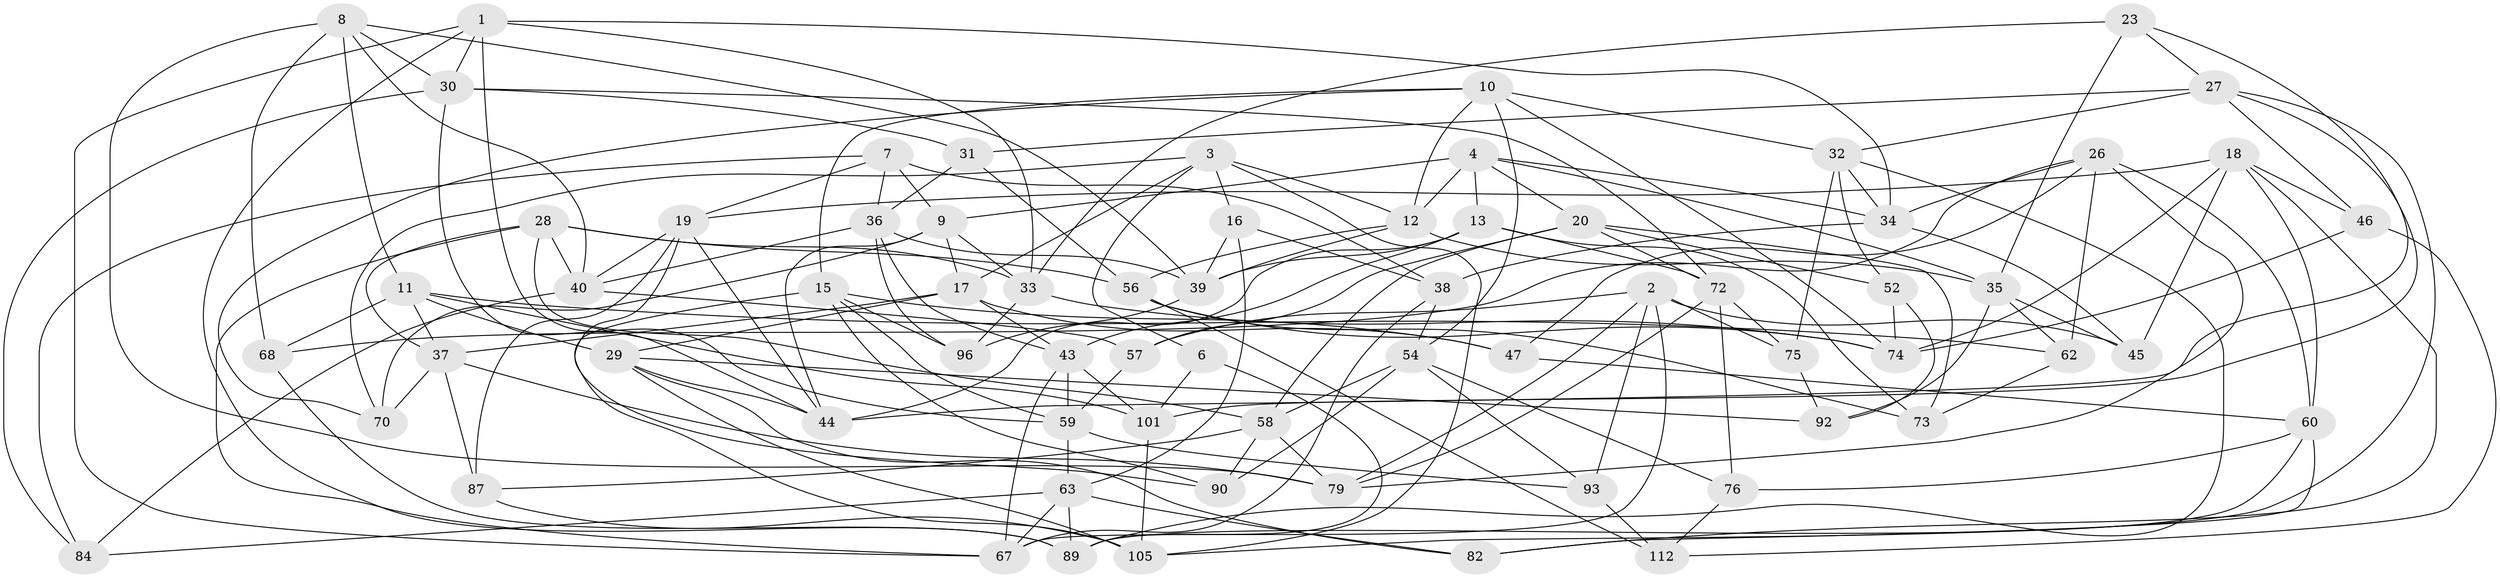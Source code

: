 // original degree distribution, {4: 1.0}
// Generated by graph-tools (version 1.1) at 2025/11/02/27/25 16:11:50]
// undirected, 68 vertices, 179 edges
graph export_dot {
graph [start="1"]
  node [color=gray90,style=filled];
  1 [super="+80"];
  2 [super="+21"];
  3 [super="+5"];
  4 [super="+51"];
  6;
  7 [super="+24"];
  8 [super="+103"];
  9 [super="+97"];
  10 [super="+49"];
  11 [super="+25"];
  12 [super="+14"];
  13 [super="+22"];
  15 [super="+41"];
  16;
  17 [super="+69"];
  18 [super="+110"];
  19 [super="+53"];
  20 [super="+55"];
  23;
  26 [super="+50"];
  27 [super="+42"];
  28 [super="+108"];
  29 [super="+98"];
  30 [super="+88"];
  31;
  32 [super="+83"];
  33 [super="+85"];
  34 [super="+65"];
  35 [super="+104"];
  36 [super="+64"];
  37 [super="+94"];
  38 [super="+71"];
  39 [super="+48"];
  40 [super="+106"];
  43 [super="+95"];
  44 [super="+78"];
  45;
  46;
  47;
  52;
  54 [super="+66"];
  56 [super="+61"];
  57;
  58 [super="+91"];
  59 [super="+113"];
  60 [super="+86"];
  62;
  63 [super="+81"];
  67 [super="+111"];
  68;
  70;
  72 [super="+107"];
  73;
  74 [super="+77"];
  75;
  76;
  79 [super="+100"];
  82;
  84;
  87;
  89 [super="+99"];
  90;
  92;
  93;
  96;
  101 [super="+102"];
  105 [super="+109"];
  112;
  1 -- 67;
  1 -- 59;
  1 -- 34;
  1 -- 89;
  1 -- 30;
  1 -- 33;
  2 -- 79;
  2 -- 45;
  2 -- 57;
  2 -- 75;
  2 -- 93;
  2 -- 67;
  3 -- 17;
  3 -- 16;
  3 -- 70;
  3 -- 6;
  3 -- 12;
  3 -- 105;
  4 -- 20;
  4 -- 12;
  4 -- 34;
  4 -- 9;
  4 -- 35;
  4 -- 13;
  6 -- 101 [weight=2];
  6 -- 89;
  7 -- 36;
  7 -- 38 [weight=2];
  7 -- 9;
  7 -- 84;
  7 -- 19;
  8 -- 11;
  8 -- 30;
  8 -- 79;
  8 -- 40;
  8 -- 68;
  8 -- 39;
  9 -- 70;
  9 -- 33;
  9 -- 17;
  9 -- 44;
  10 -- 54;
  10 -- 32;
  10 -- 70;
  10 -- 12;
  10 -- 74;
  10 -- 15;
  11 -- 62;
  11 -- 29;
  11 -- 37;
  11 -- 68;
  11 -- 101;
  12 -- 56;
  12 -- 39;
  12 -- 35;
  13 -- 43;
  13 -- 72;
  13 -- 39;
  13 -- 73;
  13 -- 44;
  15 -- 47;
  15 -- 90;
  15 -- 59;
  15 -- 96;
  15 -- 105;
  16 -- 38;
  16 -- 63;
  16 -- 39;
  17 -- 43;
  17 -- 37;
  17 -- 29;
  17 -- 47;
  18 -- 74;
  18 -- 82;
  18 -- 46;
  18 -- 19;
  18 -- 45;
  18 -- 60;
  19 -- 90;
  19 -- 40;
  19 -- 44;
  19 -- 87;
  20 -- 72;
  20 -- 73;
  20 -- 57;
  20 -- 52;
  20 -- 58;
  23 -- 44;
  23 -- 33;
  23 -- 35;
  23 -- 27;
  26 -- 68;
  26 -- 60;
  26 -- 62;
  26 -- 47;
  26 -- 34;
  26 -- 79;
  27 -- 31;
  27 -- 101;
  27 -- 46;
  27 -- 105;
  27 -- 32;
  28 -- 67;
  28 -- 37;
  28 -- 33;
  28 -- 40;
  28 -- 58;
  28 -- 56;
  29 -- 44;
  29 -- 82;
  29 -- 105;
  29 -- 92;
  30 -- 84;
  30 -- 72;
  30 -- 44;
  30 -- 31;
  31 -- 56;
  31 -- 36;
  32 -- 52;
  32 -- 34;
  32 -- 75;
  32 -- 89;
  33 -- 96;
  33 -- 74;
  34 -- 38;
  34 -- 45;
  35 -- 62;
  35 -- 45;
  35 -- 92;
  36 -- 96;
  36 -- 40;
  36 -- 43;
  36 -- 39;
  37 -- 70;
  37 -- 79;
  37 -- 87;
  38 -- 54;
  38 -- 67;
  39 -- 96;
  40 -- 84;
  40 -- 57;
  43 -- 101;
  43 -- 59;
  43 -- 67;
  46 -- 112;
  46 -- 74;
  47 -- 60;
  52 -- 92;
  52 -- 74;
  54 -- 76;
  54 -- 58;
  54 -- 93;
  54 -- 90;
  56 -- 112;
  56 -- 73;
  56 -- 74;
  57 -- 59;
  58 -- 87;
  58 -- 79;
  58 -- 90;
  59 -- 93;
  59 -- 63;
  60 -- 82;
  60 -- 89;
  60 -- 76;
  62 -- 73;
  63 -- 84;
  63 -- 67;
  63 -- 89;
  63 -- 82;
  68 -- 89;
  72 -- 76;
  72 -- 75;
  72 -- 79;
  75 -- 92;
  76 -- 112;
  87 -- 105;
  93 -- 112;
  101 -- 105;
}
